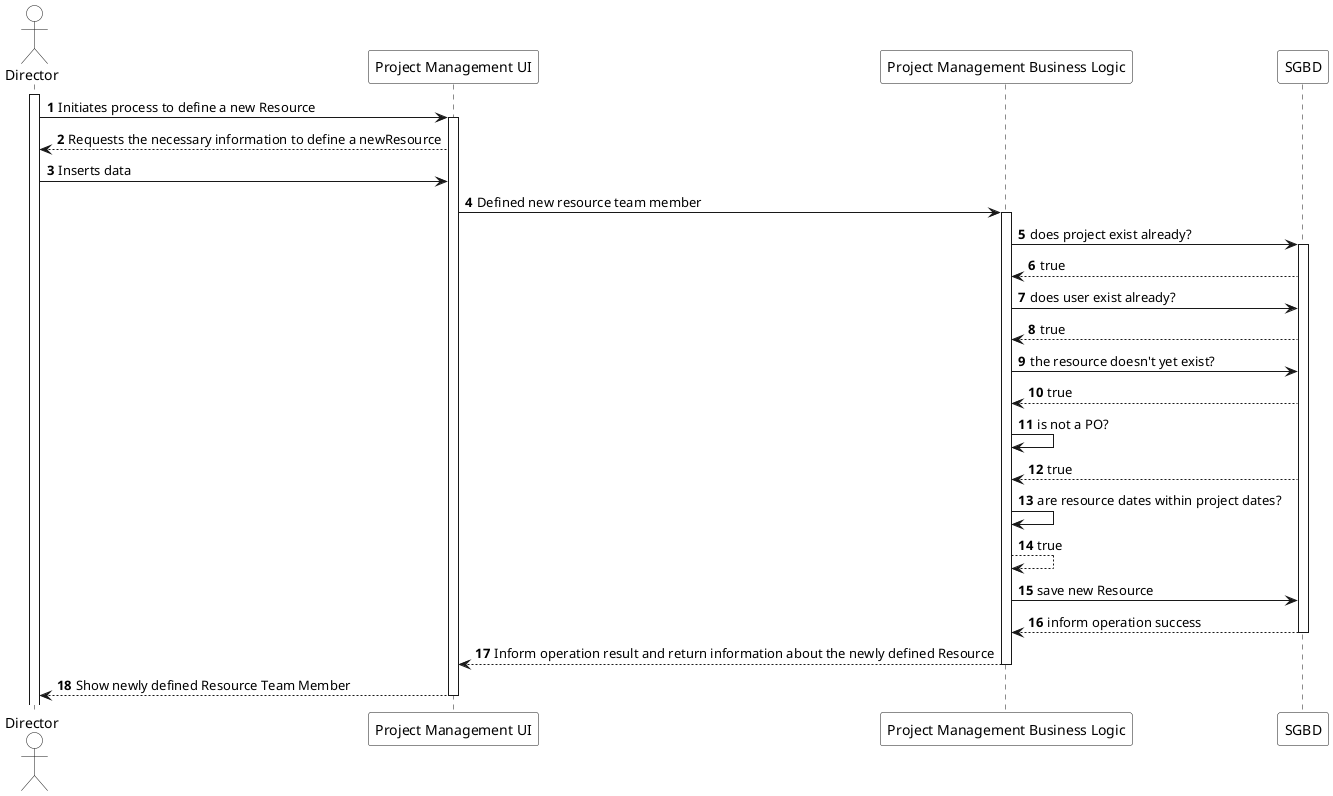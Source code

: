 @startuml
autonumber
actor Director #FFFFFF
participant "Project Management UI" #FFFFFF
participant "Project Management Business Logic" #FFFFFF
participant "SGBD" #FFFFFF

activate "Director"
"Director" -> "Project Management UI" ++: Initiates process to define a new Resource

"Project Management UI" --> "Director" : Requests the necessary information to define a newResource

"Director" -> "Project Management UI" : Inserts data

"Project Management UI" -> "Project Management Business Logic" ++: Defined new resource team member

"Project Management Business Logic" -> "SGBD" ++ : does project exist already?

"SGBD" --> "Project Management Business Logic" : true

"Project Management Business Logic" -> "SGBD"  : does user exist already?

"SGBD" --> "Project Management Business Logic" : true

"Project Management Business Logic" -> "SGBD"  : the resource doesn't yet exist?
"Project Management Business Logic" <-- "SGBD": true

"Project Management Business Logic" -> "Project Management Business Logic"   : is not a PO?
"Project Management Business Logic" <-- "SGBD": true

"Project Management Business Logic" -> "Project Management Business Logic"  : are resource dates within project dates?
"Project Management Business Logic" --> "Project Management Business Logic" : true

"Project Management Business Logic" -> "SGBD" : save new Resource

"SGBD" --> "Project Management Business Logic"  : inform operation success
deactivate

"Project Management Business Logic" --> "Project Management UI" : Inform operation result and return information about the newly defined Resource
deactivate

"Project Management UI" --> "Director" : Show newly defined Resource Team Member
deactivate

@enduml